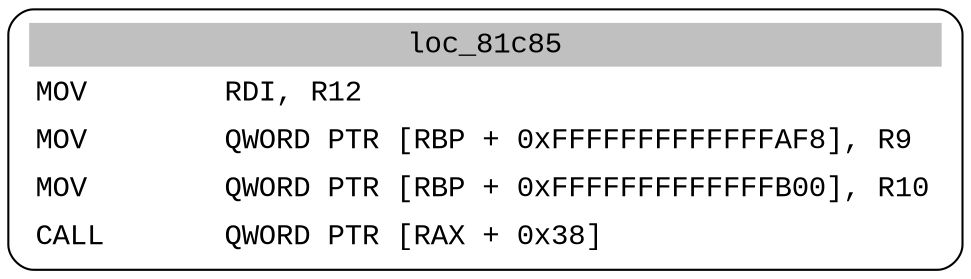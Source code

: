 digraph asm_graph {
1941 [
shape="Mrecord" fontname="Courier New"label =<<table border="0" cellborder="0" cellpadding="3"><tr><td align="center" colspan="2" bgcolor="grey">loc_81c85</td></tr><tr><td align="left">MOV        RDI, R12</td></tr><tr><td align="left">MOV        QWORD PTR [RBP + 0xFFFFFFFFFFFFFAF8], R9</td></tr><tr><td align="left">MOV        QWORD PTR [RBP + 0xFFFFFFFFFFFFFB00], R10</td></tr><tr><td align="left">CALL       QWORD PTR [RAX + 0x38]</td></tr></table>> ];
}